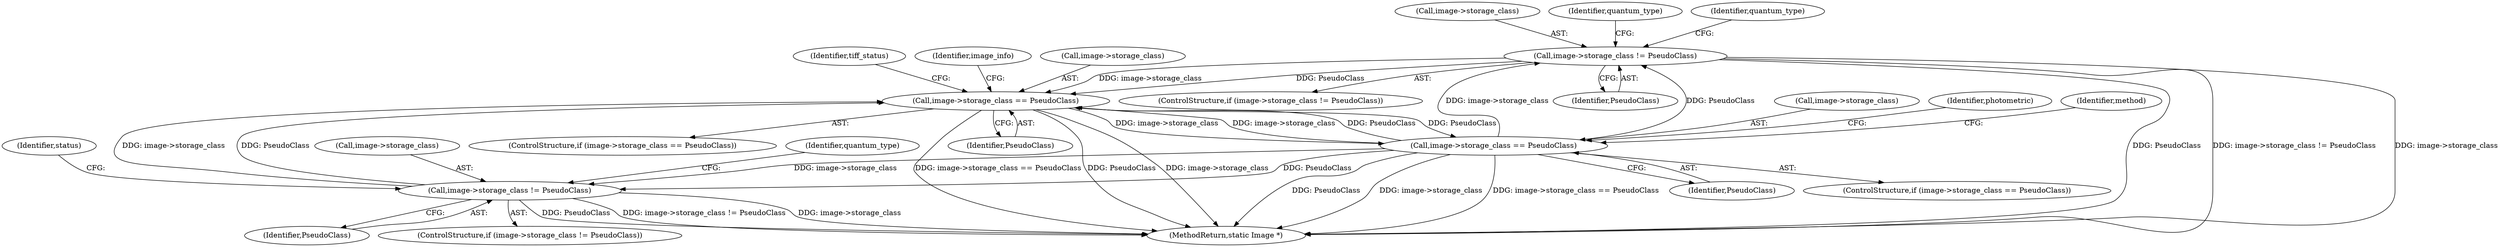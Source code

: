 digraph "0_ImageMagick_c073a7712d82476b5fbee74856c46b88af9c3175@pointer" {
"1001731" [label="(Call,image->storage_class != PseudoClass)"];
"1001611" [label="(Call,image->storage_class == PseudoClass)"];
"1001168" [label="(Call,image->storage_class == PseudoClass)"];
"1001774" [label="(Call,image->storage_class != PseudoClass)"];
"1001731" [label="(Call,image->storage_class != PseudoClass)"];
"1001795" [label="(Identifier,status)"];
"1001735" [label="(Identifier,PseudoClass)"];
"1001774" [label="(Call,image->storage_class != PseudoClass)"];
"1001775" [label="(Call,image->storage_class)"];
"1001778" [label="(Identifier,PseudoClass)"];
"1001617" [label="(Identifier,method)"];
"1001730" [label="(ControlStructure,if (image->storage_class != PseudoClass))"];
"1001612" [label="(Call,image->storage_class)"];
"1001172" [label="(Identifier,PseudoClass)"];
"1001773" [label="(ControlStructure,if (image->storage_class != PseudoClass))"];
"1001180" [label="(Identifier,tiff_status)"];
"1003407" [label="(MethodReturn,static Image *)"];
"1001167" [label="(ControlStructure,if (image->storage_class == PseudoClass))"];
"1001781" [label="(Identifier,quantum_type)"];
"1001615" [label="(Identifier,PseudoClass)"];
"1001611" [label="(Call,image->storage_class == PseudoClass)"];
"1001324" [label="(Identifier,image_info)"];
"1001731" [label="(Call,image->storage_class != PseudoClass)"];
"1001168" [label="(Call,image->storage_class == PseudoClass)"];
"1001169" [label="(Call,image->storage_class)"];
"1001732" [label="(Call,image->storage_class)"];
"1001759" [label="(Identifier,quantum_type)"];
"1001738" [label="(Identifier,quantum_type)"];
"1001622" [label="(Identifier,photometric)"];
"1001610" [label="(ControlStructure,if (image->storage_class == PseudoClass))"];
"1001731" -> "1001730"  [label="AST: "];
"1001731" -> "1001735"  [label="CFG: "];
"1001732" -> "1001731"  [label="AST: "];
"1001735" -> "1001731"  [label="AST: "];
"1001738" -> "1001731"  [label="CFG: "];
"1001759" -> "1001731"  [label="CFG: "];
"1001731" -> "1003407"  [label="DDG: PseudoClass"];
"1001731" -> "1003407"  [label="DDG: image->storage_class != PseudoClass"];
"1001731" -> "1003407"  [label="DDG: image->storage_class"];
"1001731" -> "1001168"  [label="DDG: image->storage_class"];
"1001731" -> "1001168"  [label="DDG: PseudoClass"];
"1001611" -> "1001731"  [label="DDG: image->storage_class"];
"1001611" -> "1001731"  [label="DDG: PseudoClass"];
"1001611" -> "1001610"  [label="AST: "];
"1001611" -> "1001615"  [label="CFG: "];
"1001612" -> "1001611"  [label="AST: "];
"1001615" -> "1001611"  [label="AST: "];
"1001617" -> "1001611"  [label="CFG: "];
"1001622" -> "1001611"  [label="CFG: "];
"1001611" -> "1003407"  [label="DDG: PseudoClass"];
"1001611" -> "1003407"  [label="DDG: image->storage_class"];
"1001611" -> "1003407"  [label="DDG: image->storage_class == PseudoClass"];
"1001611" -> "1001168"  [label="DDG: image->storage_class"];
"1001611" -> "1001168"  [label="DDG: PseudoClass"];
"1001168" -> "1001611"  [label="DDG: image->storage_class"];
"1001168" -> "1001611"  [label="DDG: PseudoClass"];
"1001611" -> "1001774"  [label="DDG: image->storage_class"];
"1001611" -> "1001774"  [label="DDG: PseudoClass"];
"1001168" -> "1001167"  [label="AST: "];
"1001168" -> "1001172"  [label="CFG: "];
"1001169" -> "1001168"  [label="AST: "];
"1001172" -> "1001168"  [label="AST: "];
"1001180" -> "1001168"  [label="CFG: "];
"1001324" -> "1001168"  [label="CFG: "];
"1001168" -> "1003407"  [label="DDG: PseudoClass"];
"1001168" -> "1003407"  [label="DDG: image->storage_class"];
"1001168" -> "1003407"  [label="DDG: image->storage_class == PseudoClass"];
"1001774" -> "1001168"  [label="DDG: image->storage_class"];
"1001774" -> "1001168"  [label="DDG: PseudoClass"];
"1001774" -> "1001773"  [label="AST: "];
"1001774" -> "1001778"  [label="CFG: "];
"1001775" -> "1001774"  [label="AST: "];
"1001778" -> "1001774"  [label="AST: "];
"1001781" -> "1001774"  [label="CFG: "];
"1001795" -> "1001774"  [label="CFG: "];
"1001774" -> "1003407"  [label="DDG: PseudoClass"];
"1001774" -> "1003407"  [label="DDG: image->storage_class != PseudoClass"];
"1001774" -> "1003407"  [label="DDG: image->storage_class"];
}

